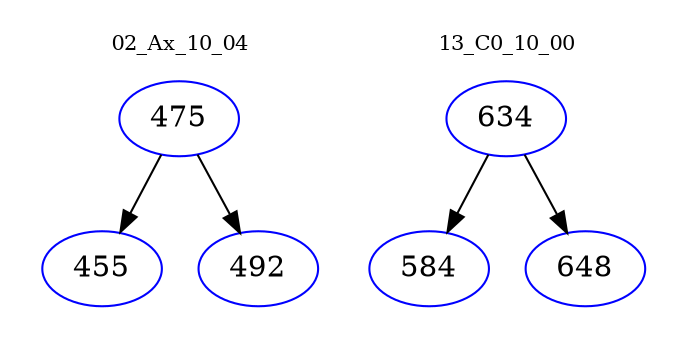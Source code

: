 digraph{
subgraph cluster_0 {
color = white
label = "02_Ax_10_04";
fontsize=10;
T0_475 [label="475", color="blue"]
T0_475 -> T0_455 [color="black"]
T0_455 [label="455", color="blue"]
T0_475 -> T0_492 [color="black"]
T0_492 [label="492", color="blue"]
}
subgraph cluster_1 {
color = white
label = "13_C0_10_00";
fontsize=10;
T1_634 [label="634", color="blue"]
T1_634 -> T1_584 [color="black"]
T1_584 [label="584", color="blue"]
T1_634 -> T1_648 [color="black"]
T1_648 [label="648", color="blue"]
}
}
